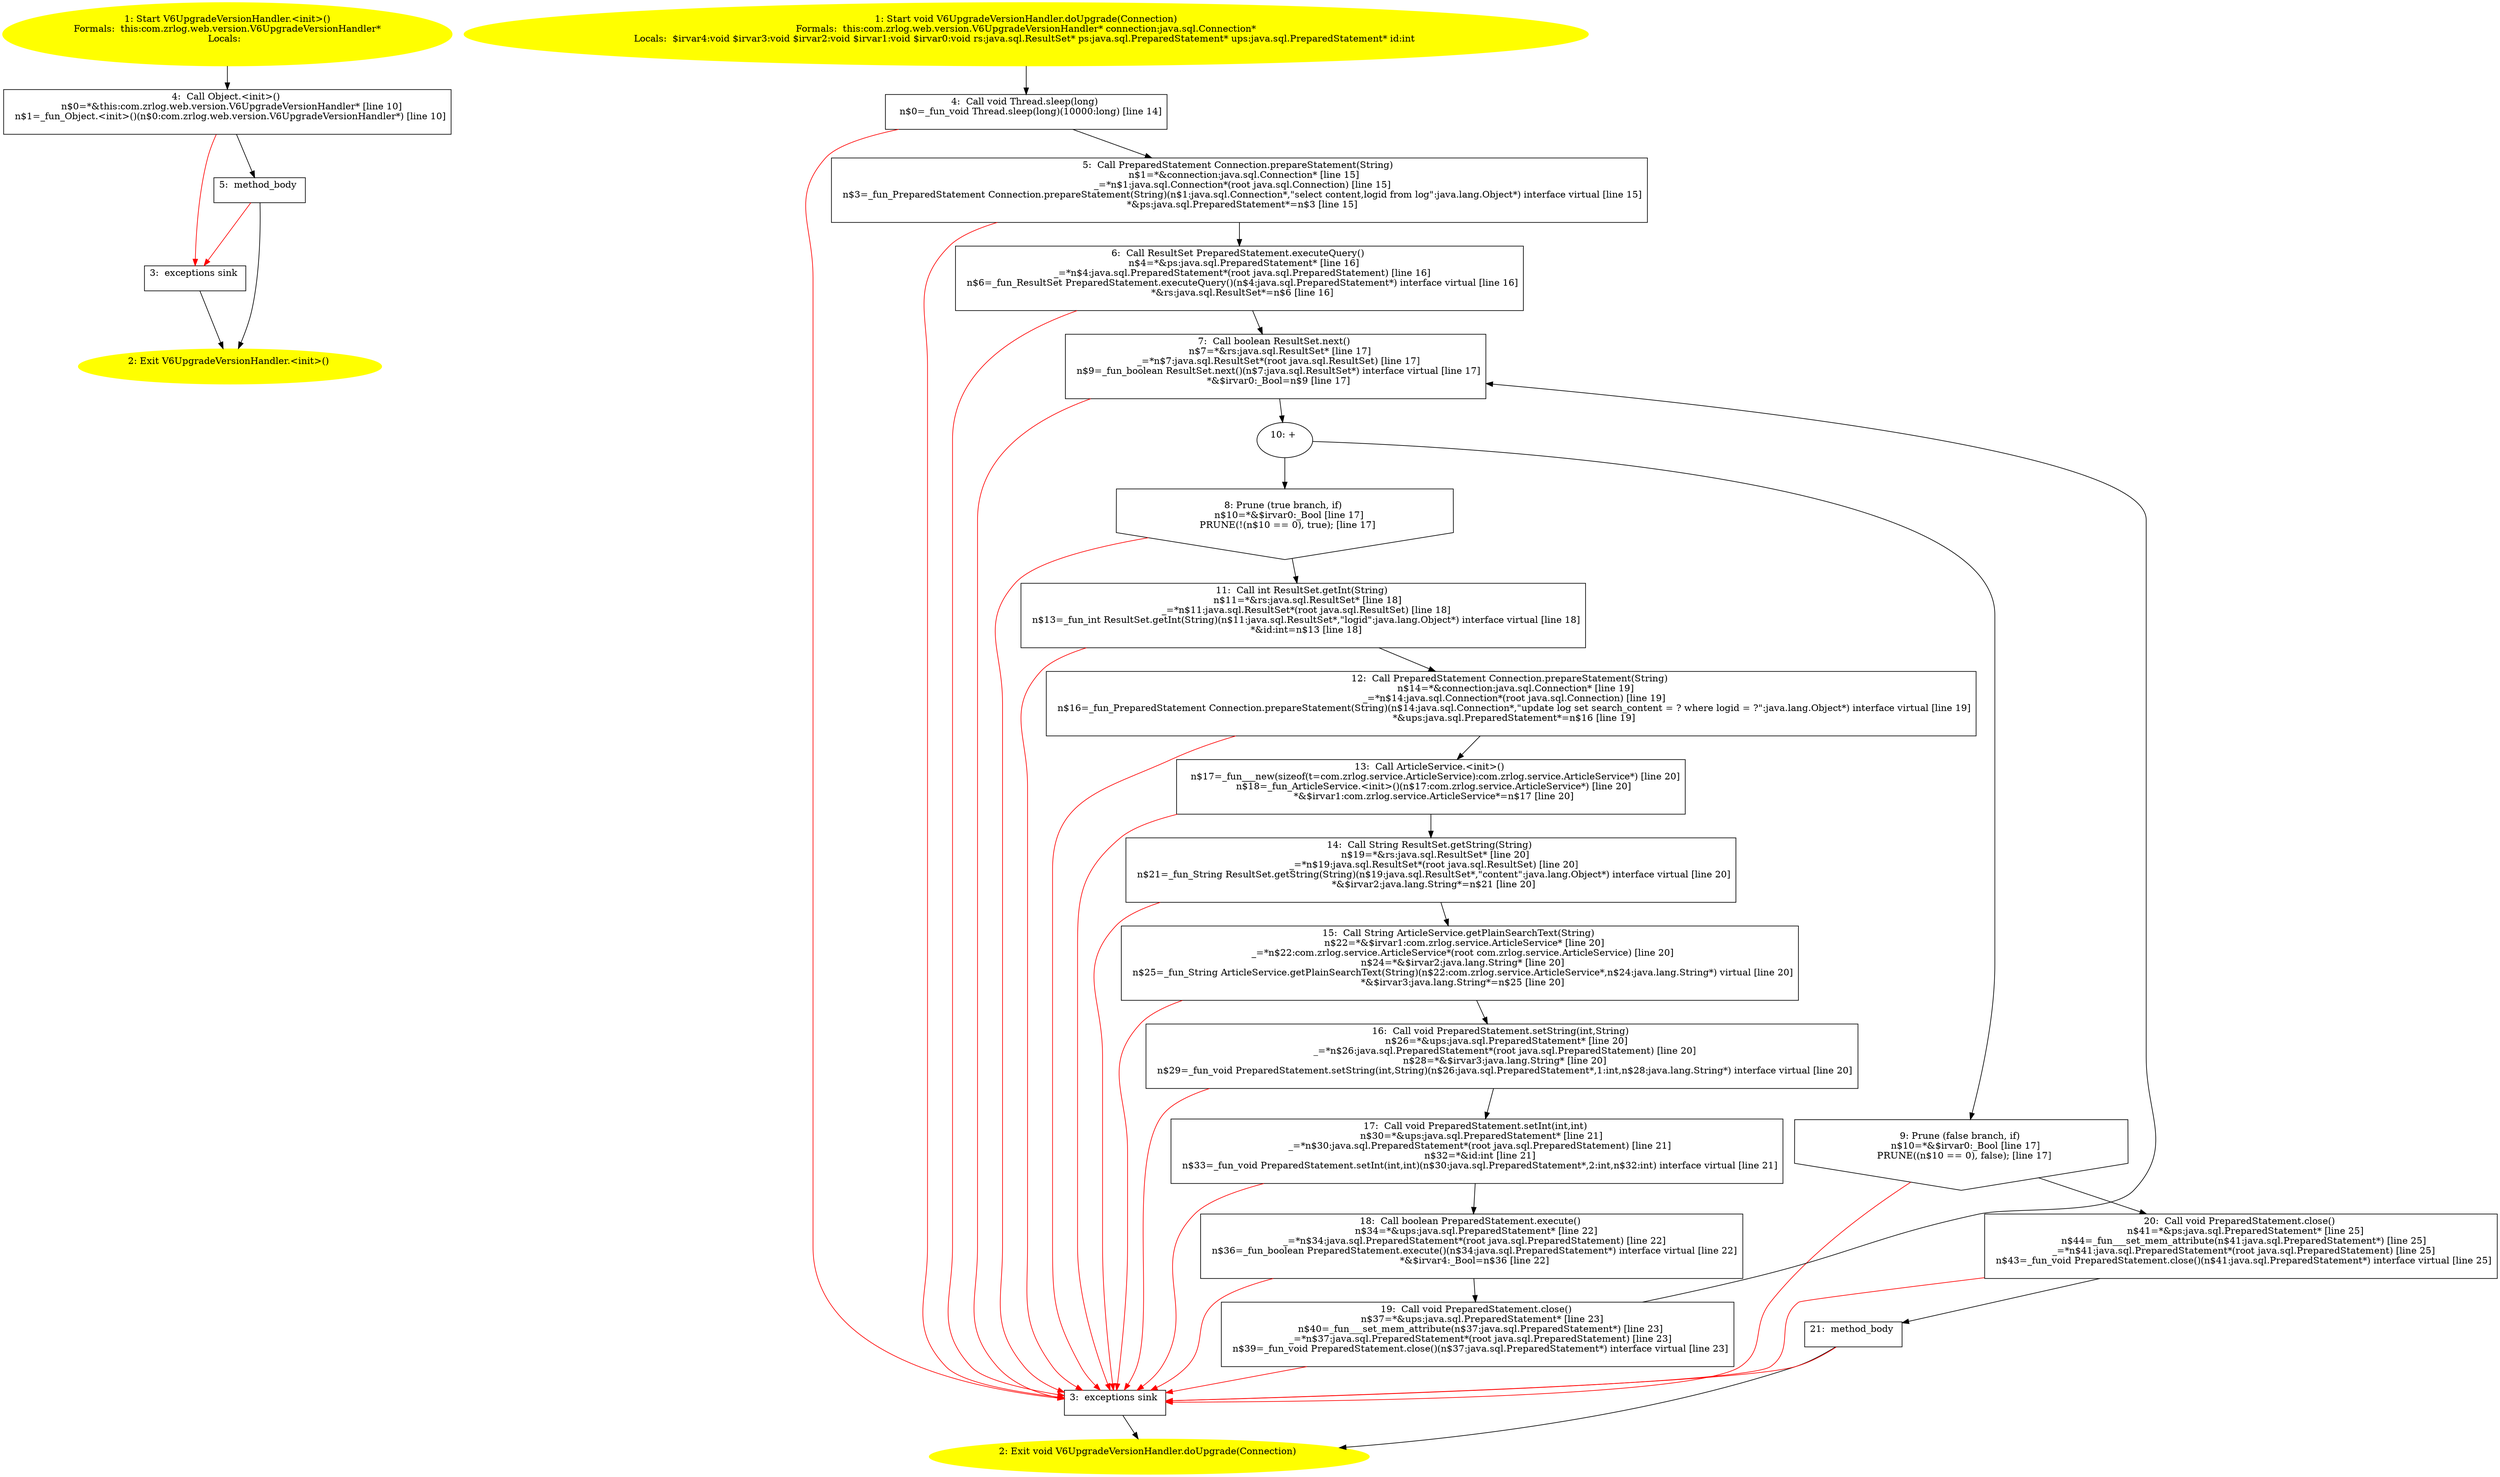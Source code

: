 /* @generated */
digraph cfg {
"com.zrlog.web.version.V6UpgradeVersionHandler.<init>().6c4de160d767df9cb9da049dbb47e5e7_1" [label="1: Start V6UpgradeVersionHandler.<init>()\nFormals:  this:com.zrlog.web.version.V6UpgradeVersionHandler*\nLocals:  \n  " color=yellow style=filled]
	

	 "com.zrlog.web.version.V6UpgradeVersionHandler.<init>().6c4de160d767df9cb9da049dbb47e5e7_1" -> "com.zrlog.web.version.V6UpgradeVersionHandler.<init>().6c4de160d767df9cb9da049dbb47e5e7_4" ;
"com.zrlog.web.version.V6UpgradeVersionHandler.<init>().6c4de160d767df9cb9da049dbb47e5e7_2" [label="2: Exit V6UpgradeVersionHandler.<init>() \n  " color=yellow style=filled]
	

"com.zrlog.web.version.V6UpgradeVersionHandler.<init>().6c4de160d767df9cb9da049dbb47e5e7_3" [label="3:  exceptions sink \n  " shape="box"]
	

	 "com.zrlog.web.version.V6UpgradeVersionHandler.<init>().6c4de160d767df9cb9da049dbb47e5e7_3" -> "com.zrlog.web.version.V6UpgradeVersionHandler.<init>().6c4de160d767df9cb9da049dbb47e5e7_2" ;
"com.zrlog.web.version.V6UpgradeVersionHandler.<init>().6c4de160d767df9cb9da049dbb47e5e7_4" [label="4:  Call Object.<init>() \n   n$0=*&this:com.zrlog.web.version.V6UpgradeVersionHandler* [line 10]\n  n$1=_fun_Object.<init>()(n$0:com.zrlog.web.version.V6UpgradeVersionHandler*) [line 10]\n " shape="box"]
	

	 "com.zrlog.web.version.V6UpgradeVersionHandler.<init>().6c4de160d767df9cb9da049dbb47e5e7_4" -> "com.zrlog.web.version.V6UpgradeVersionHandler.<init>().6c4de160d767df9cb9da049dbb47e5e7_5" ;
	 "com.zrlog.web.version.V6UpgradeVersionHandler.<init>().6c4de160d767df9cb9da049dbb47e5e7_4" -> "com.zrlog.web.version.V6UpgradeVersionHandler.<init>().6c4de160d767df9cb9da049dbb47e5e7_3" [color="red" ];
"com.zrlog.web.version.V6UpgradeVersionHandler.<init>().6c4de160d767df9cb9da049dbb47e5e7_5" [label="5:  method_body \n  " shape="box"]
	

	 "com.zrlog.web.version.V6UpgradeVersionHandler.<init>().6c4de160d767df9cb9da049dbb47e5e7_5" -> "com.zrlog.web.version.V6UpgradeVersionHandler.<init>().6c4de160d767df9cb9da049dbb47e5e7_2" ;
	 "com.zrlog.web.version.V6UpgradeVersionHandler.<init>().6c4de160d767df9cb9da049dbb47e5e7_5" -> "com.zrlog.web.version.V6UpgradeVersionHandler.<init>().6c4de160d767df9cb9da049dbb47e5e7_3" [color="red" ];
"com.zrlog.web.version.V6UpgradeVersionHandler.doUpgrade(java.sql.Connection):void.80fc6a9a910fca54a9c979e4ba6e509d_1" [label="1: Start void V6UpgradeVersionHandler.doUpgrade(Connection)\nFormals:  this:com.zrlog.web.version.V6UpgradeVersionHandler* connection:java.sql.Connection*\nLocals:  $irvar4:void $irvar3:void $irvar2:void $irvar1:void $irvar0:void rs:java.sql.ResultSet* ps:java.sql.PreparedStatement* ups:java.sql.PreparedStatement* id:int \n  " color=yellow style=filled]
	

	 "com.zrlog.web.version.V6UpgradeVersionHandler.doUpgrade(java.sql.Connection):void.80fc6a9a910fca54a9c979e4ba6e509d_1" -> "com.zrlog.web.version.V6UpgradeVersionHandler.doUpgrade(java.sql.Connection):void.80fc6a9a910fca54a9c979e4ba6e509d_4" ;
"com.zrlog.web.version.V6UpgradeVersionHandler.doUpgrade(java.sql.Connection):void.80fc6a9a910fca54a9c979e4ba6e509d_2" [label="2: Exit void V6UpgradeVersionHandler.doUpgrade(Connection) \n  " color=yellow style=filled]
	

"com.zrlog.web.version.V6UpgradeVersionHandler.doUpgrade(java.sql.Connection):void.80fc6a9a910fca54a9c979e4ba6e509d_3" [label="3:  exceptions sink \n  " shape="box"]
	

	 "com.zrlog.web.version.V6UpgradeVersionHandler.doUpgrade(java.sql.Connection):void.80fc6a9a910fca54a9c979e4ba6e509d_3" -> "com.zrlog.web.version.V6UpgradeVersionHandler.doUpgrade(java.sql.Connection):void.80fc6a9a910fca54a9c979e4ba6e509d_2" ;
"com.zrlog.web.version.V6UpgradeVersionHandler.doUpgrade(java.sql.Connection):void.80fc6a9a910fca54a9c979e4ba6e509d_4" [label="4:  Call void Thread.sleep(long) \n   n$0=_fun_void Thread.sleep(long)(10000:long) [line 14]\n " shape="box"]
	

	 "com.zrlog.web.version.V6UpgradeVersionHandler.doUpgrade(java.sql.Connection):void.80fc6a9a910fca54a9c979e4ba6e509d_4" -> "com.zrlog.web.version.V6UpgradeVersionHandler.doUpgrade(java.sql.Connection):void.80fc6a9a910fca54a9c979e4ba6e509d_5" ;
	 "com.zrlog.web.version.V6UpgradeVersionHandler.doUpgrade(java.sql.Connection):void.80fc6a9a910fca54a9c979e4ba6e509d_4" -> "com.zrlog.web.version.V6UpgradeVersionHandler.doUpgrade(java.sql.Connection):void.80fc6a9a910fca54a9c979e4ba6e509d_3" [color="red" ];
"com.zrlog.web.version.V6UpgradeVersionHandler.doUpgrade(java.sql.Connection):void.80fc6a9a910fca54a9c979e4ba6e509d_5" [label="5:  Call PreparedStatement Connection.prepareStatement(String) \n   n$1=*&connection:java.sql.Connection* [line 15]\n  _=*n$1:java.sql.Connection*(root java.sql.Connection) [line 15]\n  n$3=_fun_PreparedStatement Connection.prepareStatement(String)(n$1:java.sql.Connection*,\"select content,logid from log\":java.lang.Object*) interface virtual [line 15]\n  *&ps:java.sql.PreparedStatement*=n$3 [line 15]\n " shape="box"]
	

	 "com.zrlog.web.version.V6UpgradeVersionHandler.doUpgrade(java.sql.Connection):void.80fc6a9a910fca54a9c979e4ba6e509d_5" -> "com.zrlog.web.version.V6UpgradeVersionHandler.doUpgrade(java.sql.Connection):void.80fc6a9a910fca54a9c979e4ba6e509d_6" ;
	 "com.zrlog.web.version.V6UpgradeVersionHandler.doUpgrade(java.sql.Connection):void.80fc6a9a910fca54a9c979e4ba6e509d_5" -> "com.zrlog.web.version.V6UpgradeVersionHandler.doUpgrade(java.sql.Connection):void.80fc6a9a910fca54a9c979e4ba6e509d_3" [color="red" ];
"com.zrlog.web.version.V6UpgradeVersionHandler.doUpgrade(java.sql.Connection):void.80fc6a9a910fca54a9c979e4ba6e509d_6" [label="6:  Call ResultSet PreparedStatement.executeQuery() \n   n$4=*&ps:java.sql.PreparedStatement* [line 16]\n  _=*n$4:java.sql.PreparedStatement*(root java.sql.PreparedStatement) [line 16]\n  n$6=_fun_ResultSet PreparedStatement.executeQuery()(n$4:java.sql.PreparedStatement*) interface virtual [line 16]\n  *&rs:java.sql.ResultSet*=n$6 [line 16]\n " shape="box"]
	

	 "com.zrlog.web.version.V6UpgradeVersionHandler.doUpgrade(java.sql.Connection):void.80fc6a9a910fca54a9c979e4ba6e509d_6" -> "com.zrlog.web.version.V6UpgradeVersionHandler.doUpgrade(java.sql.Connection):void.80fc6a9a910fca54a9c979e4ba6e509d_7" ;
	 "com.zrlog.web.version.V6UpgradeVersionHandler.doUpgrade(java.sql.Connection):void.80fc6a9a910fca54a9c979e4ba6e509d_6" -> "com.zrlog.web.version.V6UpgradeVersionHandler.doUpgrade(java.sql.Connection):void.80fc6a9a910fca54a9c979e4ba6e509d_3" [color="red" ];
"com.zrlog.web.version.V6UpgradeVersionHandler.doUpgrade(java.sql.Connection):void.80fc6a9a910fca54a9c979e4ba6e509d_7" [label="7:  Call boolean ResultSet.next() \n   n$7=*&rs:java.sql.ResultSet* [line 17]\n  _=*n$7:java.sql.ResultSet*(root java.sql.ResultSet) [line 17]\n  n$9=_fun_boolean ResultSet.next()(n$7:java.sql.ResultSet*) interface virtual [line 17]\n  *&$irvar0:_Bool=n$9 [line 17]\n " shape="box"]
	

	 "com.zrlog.web.version.V6UpgradeVersionHandler.doUpgrade(java.sql.Connection):void.80fc6a9a910fca54a9c979e4ba6e509d_7" -> "com.zrlog.web.version.V6UpgradeVersionHandler.doUpgrade(java.sql.Connection):void.80fc6a9a910fca54a9c979e4ba6e509d_10" ;
	 "com.zrlog.web.version.V6UpgradeVersionHandler.doUpgrade(java.sql.Connection):void.80fc6a9a910fca54a9c979e4ba6e509d_7" -> "com.zrlog.web.version.V6UpgradeVersionHandler.doUpgrade(java.sql.Connection):void.80fc6a9a910fca54a9c979e4ba6e509d_3" [color="red" ];
"com.zrlog.web.version.V6UpgradeVersionHandler.doUpgrade(java.sql.Connection):void.80fc6a9a910fca54a9c979e4ba6e509d_8" [label="8: Prune (true branch, if) \n   n$10=*&$irvar0:_Bool [line 17]\n  PRUNE(!(n$10 == 0), true); [line 17]\n " shape="invhouse"]
	

	 "com.zrlog.web.version.V6UpgradeVersionHandler.doUpgrade(java.sql.Connection):void.80fc6a9a910fca54a9c979e4ba6e509d_8" -> "com.zrlog.web.version.V6UpgradeVersionHandler.doUpgrade(java.sql.Connection):void.80fc6a9a910fca54a9c979e4ba6e509d_11" ;
	 "com.zrlog.web.version.V6UpgradeVersionHandler.doUpgrade(java.sql.Connection):void.80fc6a9a910fca54a9c979e4ba6e509d_8" -> "com.zrlog.web.version.V6UpgradeVersionHandler.doUpgrade(java.sql.Connection):void.80fc6a9a910fca54a9c979e4ba6e509d_3" [color="red" ];
"com.zrlog.web.version.V6UpgradeVersionHandler.doUpgrade(java.sql.Connection):void.80fc6a9a910fca54a9c979e4ba6e509d_9" [label="9: Prune (false branch, if) \n   n$10=*&$irvar0:_Bool [line 17]\n  PRUNE((n$10 == 0), false); [line 17]\n " shape="invhouse"]
	

	 "com.zrlog.web.version.V6UpgradeVersionHandler.doUpgrade(java.sql.Connection):void.80fc6a9a910fca54a9c979e4ba6e509d_9" -> "com.zrlog.web.version.V6UpgradeVersionHandler.doUpgrade(java.sql.Connection):void.80fc6a9a910fca54a9c979e4ba6e509d_20" ;
	 "com.zrlog.web.version.V6UpgradeVersionHandler.doUpgrade(java.sql.Connection):void.80fc6a9a910fca54a9c979e4ba6e509d_9" -> "com.zrlog.web.version.V6UpgradeVersionHandler.doUpgrade(java.sql.Connection):void.80fc6a9a910fca54a9c979e4ba6e509d_3" [color="red" ];
"com.zrlog.web.version.V6UpgradeVersionHandler.doUpgrade(java.sql.Connection):void.80fc6a9a910fca54a9c979e4ba6e509d_10" [label="10: + \n  " ]
	

	 "com.zrlog.web.version.V6UpgradeVersionHandler.doUpgrade(java.sql.Connection):void.80fc6a9a910fca54a9c979e4ba6e509d_10" -> "com.zrlog.web.version.V6UpgradeVersionHandler.doUpgrade(java.sql.Connection):void.80fc6a9a910fca54a9c979e4ba6e509d_8" ;
	 "com.zrlog.web.version.V6UpgradeVersionHandler.doUpgrade(java.sql.Connection):void.80fc6a9a910fca54a9c979e4ba6e509d_10" -> "com.zrlog.web.version.V6UpgradeVersionHandler.doUpgrade(java.sql.Connection):void.80fc6a9a910fca54a9c979e4ba6e509d_9" ;
"com.zrlog.web.version.V6UpgradeVersionHandler.doUpgrade(java.sql.Connection):void.80fc6a9a910fca54a9c979e4ba6e509d_11" [label="11:  Call int ResultSet.getInt(String) \n   n$11=*&rs:java.sql.ResultSet* [line 18]\n  _=*n$11:java.sql.ResultSet*(root java.sql.ResultSet) [line 18]\n  n$13=_fun_int ResultSet.getInt(String)(n$11:java.sql.ResultSet*,\"logid\":java.lang.Object*) interface virtual [line 18]\n  *&id:int=n$13 [line 18]\n " shape="box"]
	

	 "com.zrlog.web.version.V6UpgradeVersionHandler.doUpgrade(java.sql.Connection):void.80fc6a9a910fca54a9c979e4ba6e509d_11" -> "com.zrlog.web.version.V6UpgradeVersionHandler.doUpgrade(java.sql.Connection):void.80fc6a9a910fca54a9c979e4ba6e509d_12" ;
	 "com.zrlog.web.version.V6UpgradeVersionHandler.doUpgrade(java.sql.Connection):void.80fc6a9a910fca54a9c979e4ba6e509d_11" -> "com.zrlog.web.version.V6UpgradeVersionHandler.doUpgrade(java.sql.Connection):void.80fc6a9a910fca54a9c979e4ba6e509d_3" [color="red" ];
"com.zrlog.web.version.V6UpgradeVersionHandler.doUpgrade(java.sql.Connection):void.80fc6a9a910fca54a9c979e4ba6e509d_12" [label="12:  Call PreparedStatement Connection.prepareStatement(String) \n   n$14=*&connection:java.sql.Connection* [line 19]\n  _=*n$14:java.sql.Connection*(root java.sql.Connection) [line 19]\n  n$16=_fun_PreparedStatement Connection.prepareStatement(String)(n$14:java.sql.Connection*,\"update log set search_content = ? where logid = ?\":java.lang.Object*) interface virtual [line 19]\n  *&ups:java.sql.PreparedStatement*=n$16 [line 19]\n " shape="box"]
	

	 "com.zrlog.web.version.V6UpgradeVersionHandler.doUpgrade(java.sql.Connection):void.80fc6a9a910fca54a9c979e4ba6e509d_12" -> "com.zrlog.web.version.V6UpgradeVersionHandler.doUpgrade(java.sql.Connection):void.80fc6a9a910fca54a9c979e4ba6e509d_13" ;
	 "com.zrlog.web.version.V6UpgradeVersionHandler.doUpgrade(java.sql.Connection):void.80fc6a9a910fca54a9c979e4ba6e509d_12" -> "com.zrlog.web.version.V6UpgradeVersionHandler.doUpgrade(java.sql.Connection):void.80fc6a9a910fca54a9c979e4ba6e509d_3" [color="red" ];
"com.zrlog.web.version.V6UpgradeVersionHandler.doUpgrade(java.sql.Connection):void.80fc6a9a910fca54a9c979e4ba6e509d_13" [label="13:  Call ArticleService.<init>() \n   n$17=_fun___new(sizeof(t=com.zrlog.service.ArticleService):com.zrlog.service.ArticleService*) [line 20]\n  n$18=_fun_ArticleService.<init>()(n$17:com.zrlog.service.ArticleService*) [line 20]\n  *&$irvar1:com.zrlog.service.ArticleService*=n$17 [line 20]\n " shape="box"]
	

	 "com.zrlog.web.version.V6UpgradeVersionHandler.doUpgrade(java.sql.Connection):void.80fc6a9a910fca54a9c979e4ba6e509d_13" -> "com.zrlog.web.version.V6UpgradeVersionHandler.doUpgrade(java.sql.Connection):void.80fc6a9a910fca54a9c979e4ba6e509d_14" ;
	 "com.zrlog.web.version.V6UpgradeVersionHandler.doUpgrade(java.sql.Connection):void.80fc6a9a910fca54a9c979e4ba6e509d_13" -> "com.zrlog.web.version.V6UpgradeVersionHandler.doUpgrade(java.sql.Connection):void.80fc6a9a910fca54a9c979e4ba6e509d_3" [color="red" ];
"com.zrlog.web.version.V6UpgradeVersionHandler.doUpgrade(java.sql.Connection):void.80fc6a9a910fca54a9c979e4ba6e509d_14" [label="14:  Call String ResultSet.getString(String) \n   n$19=*&rs:java.sql.ResultSet* [line 20]\n  _=*n$19:java.sql.ResultSet*(root java.sql.ResultSet) [line 20]\n  n$21=_fun_String ResultSet.getString(String)(n$19:java.sql.ResultSet*,\"content\":java.lang.Object*) interface virtual [line 20]\n  *&$irvar2:java.lang.String*=n$21 [line 20]\n " shape="box"]
	

	 "com.zrlog.web.version.V6UpgradeVersionHandler.doUpgrade(java.sql.Connection):void.80fc6a9a910fca54a9c979e4ba6e509d_14" -> "com.zrlog.web.version.V6UpgradeVersionHandler.doUpgrade(java.sql.Connection):void.80fc6a9a910fca54a9c979e4ba6e509d_15" ;
	 "com.zrlog.web.version.V6UpgradeVersionHandler.doUpgrade(java.sql.Connection):void.80fc6a9a910fca54a9c979e4ba6e509d_14" -> "com.zrlog.web.version.V6UpgradeVersionHandler.doUpgrade(java.sql.Connection):void.80fc6a9a910fca54a9c979e4ba6e509d_3" [color="red" ];
"com.zrlog.web.version.V6UpgradeVersionHandler.doUpgrade(java.sql.Connection):void.80fc6a9a910fca54a9c979e4ba6e509d_15" [label="15:  Call String ArticleService.getPlainSearchText(String) \n   n$22=*&$irvar1:com.zrlog.service.ArticleService* [line 20]\n  _=*n$22:com.zrlog.service.ArticleService*(root com.zrlog.service.ArticleService) [line 20]\n  n$24=*&$irvar2:java.lang.String* [line 20]\n  n$25=_fun_String ArticleService.getPlainSearchText(String)(n$22:com.zrlog.service.ArticleService*,n$24:java.lang.String*) virtual [line 20]\n  *&$irvar3:java.lang.String*=n$25 [line 20]\n " shape="box"]
	

	 "com.zrlog.web.version.V6UpgradeVersionHandler.doUpgrade(java.sql.Connection):void.80fc6a9a910fca54a9c979e4ba6e509d_15" -> "com.zrlog.web.version.V6UpgradeVersionHandler.doUpgrade(java.sql.Connection):void.80fc6a9a910fca54a9c979e4ba6e509d_16" ;
	 "com.zrlog.web.version.V6UpgradeVersionHandler.doUpgrade(java.sql.Connection):void.80fc6a9a910fca54a9c979e4ba6e509d_15" -> "com.zrlog.web.version.V6UpgradeVersionHandler.doUpgrade(java.sql.Connection):void.80fc6a9a910fca54a9c979e4ba6e509d_3" [color="red" ];
"com.zrlog.web.version.V6UpgradeVersionHandler.doUpgrade(java.sql.Connection):void.80fc6a9a910fca54a9c979e4ba6e509d_16" [label="16:  Call void PreparedStatement.setString(int,String) \n   n$26=*&ups:java.sql.PreparedStatement* [line 20]\n  _=*n$26:java.sql.PreparedStatement*(root java.sql.PreparedStatement) [line 20]\n  n$28=*&$irvar3:java.lang.String* [line 20]\n  n$29=_fun_void PreparedStatement.setString(int,String)(n$26:java.sql.PreparedStatement*,1:int,n$28:java.lang.String*) interface virtual [line 20]\n " shape="box"]
	

	 "com.zrlog.web.version.V6UpgradeVersionHandler.doUpgrade(java.sql.Connection):void.80fc6a9a910fca54a9c979e4ba6e509d_16" -> "com.zrlog.web.version.V6UpgradeVersionHandler.doUpgrade(java.sql.Connection):void.80fc6a9a910fca54a9c979e4ba6e509d_17" ;
	 "com.zrlog.web.version.V6UpgradeVersionHandler.doUpgrade(java.sql.Connection):void.80fc6a9a910fca54a9c979e4ba6e509d_16" -> "com.zrlog.web.version.V6UpgradeVersionHandler.doUpgrade(java.sql.Connection):void.80fc6a9a910fca54a9c979e4ba6e509d_3" [color="red" ];
"com.zrlog.web.version.V6UpgradeVersionHandler.doUpgrade(java.sql.Connection):void.80fc6a9a910fca54a9c979e4ba6e509d_17" [label="17:  Call void PreparedStatement.setInt(int,int) \n   n$30=*&ups:java.sql.PreparedStatement* [line 21]\n  _=*n$30:java.sql.PreparedStatement*(root java.sql.PreparedStatement) [line 21]\n  n$32=*&id:int [line 21]\n  n$33=_fun_void PreparedStatement.setInt(int,int)(n$30:java.sql.PreparedStatement*,2:int,n$32:int) interface virtual [line 21]\n " shape="box"]
	

	 "com.zrlog.web.version.V6UpgradeVersionHandler.doUpgrade(java.sql.Connection):void.80fc6a9a910fca54a9c979e4ba6e509d_17" -> "com.zrlog.web.version.V6UpgradeVersionHandler.doUpgrade(java.sql.Connection):void.80fc6a9a910fca54a9c979e4ba6e509d_18" ;
	 "com.zrlog.web.version.V6UpgradeVersionHandler.doUpgrade(java.sql.Connection):void.80fc6a9a910fca54a9c979e4ba6e509d_17" -> "com.zrlog.web.version.V6UpgradeVersionHandler.doUpgrade(java.sql.Connection):void.80fc6a9a910fca54a9c979e4ba6e509d_3" [color="red" ];
"com.zrlog.web.version.V6UpgradeVersionHandler.doUpgrade(java.sql.Connection):void.80fc6a9a910fca54a9c979e4ba6e509d_18" [label="18:  Call boolean PreparedStatement.execute() \n   n$34=*&ups:java.sql.PreparedStatement* [line 22]\n  _=*n$34:java.sql.PreparedStatement*(root java.sql.PreparedStatement) [line 22]\n  n$36=_fun_boolean PreparedStatement.execute()(n$34:java.sql.PreparedStatement*) interface virtual [line 22]\n  *&$irvar4:_Bool=n$36 [line 22]\n " shape="box"]
	

	 "com.zrlog.web.version.V6UpgradeVersionHandler.doUpgrade(java.sql.Connection):void.80fc6a9a910fca54a9c979e4ba6e509d_18" -> "com.zrlog.web.version.V6UpgradeVersionHandler.doUpgrade(java.sql.Connection):void.80fc6a9a910fca54a9c979e4ba6e509d_19" ;
	 "com.zrlog.web.version.V6UpgradeVersionHandler.doUpgrade(java.sql.Connection):void.80fc6a9a910fca54a9c979e4ba6e509d_18" -> "com.zrlog.web.version.V6UpgradeVersionHandler.doUpgrade(java.sql.Connection):void.80fc6a9a910fca54a9c979e4ba6e509d_3" [color="red" ];
"com.zrlog.web.version.V6UpgradeVersionHandler.doUpgrade(java.sql.Connection):void.80fc6a9a910fca54a9c979e4ba6e509d_19" [label="19:  Call void PreparedStatement.close() \n   n$37=*&ups:java.sql.PreparedStatement* [line 23]\n  n$40=_fun___set_mem_attribute(n$37:java.sql.PreparedStatement*) [line 23]\n  _=*n$37:java.sql.PreparedStatement*(root java.sql.PreparedStatement) [line 23]\n  n$39=_fun_void PreparedStatement.close()(n$37:java.sql.PreparedStatement*) interface virtual [line 23]\n " shape="box"]
	

	 "com.zrlog.web.version.V6UpgradeVersionHandler.doUpgrade(java.sql.Connection):void.80fc6a9a910fca54a9c979e4ba6e509d_19" -> "com.zrlog.web.version.V6UpgradeVersionHandler.doUpgrade(java.sql.Connection):void.80fc6a9a910fca54a9c979e4ba6e509d_7" ;
	 "com.zrlog.web.version.V6UpgradeVersionHandler.doUpgrade(java.sql.Connection):void.80fc6a9a910fca54a9c979e4ba6e509d_19" -> "com.zrlog.web.version.V6UpgradeVersionHandler.doUpgrade(java.sql.Connection):void.80fc6a9a910fca54a9c979e4ba6e509d_3" [color="red" ];
"com.zrlog.web.version.V6UpgradeVersionHandler.doUpgrade(java.sql.Connection):void.80fc6a9a910fca54a9c979e4ba6e509d_20" [label="20:  Call void PreparedStatement.close() \n   n$41=*&ps:java.sql.PreparedStatement* [line 25]\n  n$44=_fun___set_mem_attribute(n$41:java.sql.PreparedStatement*) [line 25]\n  _=*n$41:java.sql.PreparedStatement*(root java.sql.PreparedStatement) [line 25]\n  n$43=_fun_void PreparedStatement.close()(n$41:java.sql.PreparedStatement*) interface virtual [line 25]\n " shape="box"]
	

	 "com.zrlog.web.version.V6UpgradeVersionHandler.doUpgrade(java.sql.Connection):void.80fc6a9a910fca54a9c979e4ba6e509d_20" -> "com.zrlog.web.version.V6UpgradeVersionHandler.doUpgrade(java.sql.Connection):void.80fc6a9a910fca54a9c979e4ba6e509d_21" ;
	 "com.zrlog.web.version.V6UpgradeVersionHandler.doUpgrade(java.sql.Connection):void.80fc6a9a910fca54a9c979e4ba6e509d_20" -> "com.zrlog.web.version.V6UpgradeVersionHandler.doUpgrade(java.sql.Connection):void.80fc6a9a910fca54a9c979e4ba6e509d_3" [color="red" ];
"com.zrlog.web.version.V6UpgradeVersionHandler.doUpgrade(java.sql.Connection):void.80fc6a9a910fca54a9c979e4ba6e509d_21" [label="21:  method_body \n  " shape="box"]
	

	 "com.zrlog.web.version.V6UpgradeVersionHandler.doUpgrade(java.sql.Connection):void.80fc6a9a910fca54a9c979e4ba6e509d_21" -> "com.zrlog.web.version.V6UpgradeVersionHandler.doUpgrade(java.sql.Connection):void.80fc6a9a910fca54a9c979e4ba6e509d_2" ;
	 "com.zrlog.web.version.V6UpgradeVersionHandler.doUpgrade(java.sql.Connection):void.80fc6a9a910fca54a9c979e4ba6e509d_21" -> "com.zrlog.web.version.V6UpgradeVersionHandler.doUpgrade(java.sql.Connection):void.80fc6a9a910fca54a9c979e4ba6e509d_3" [color="red" ];
}
